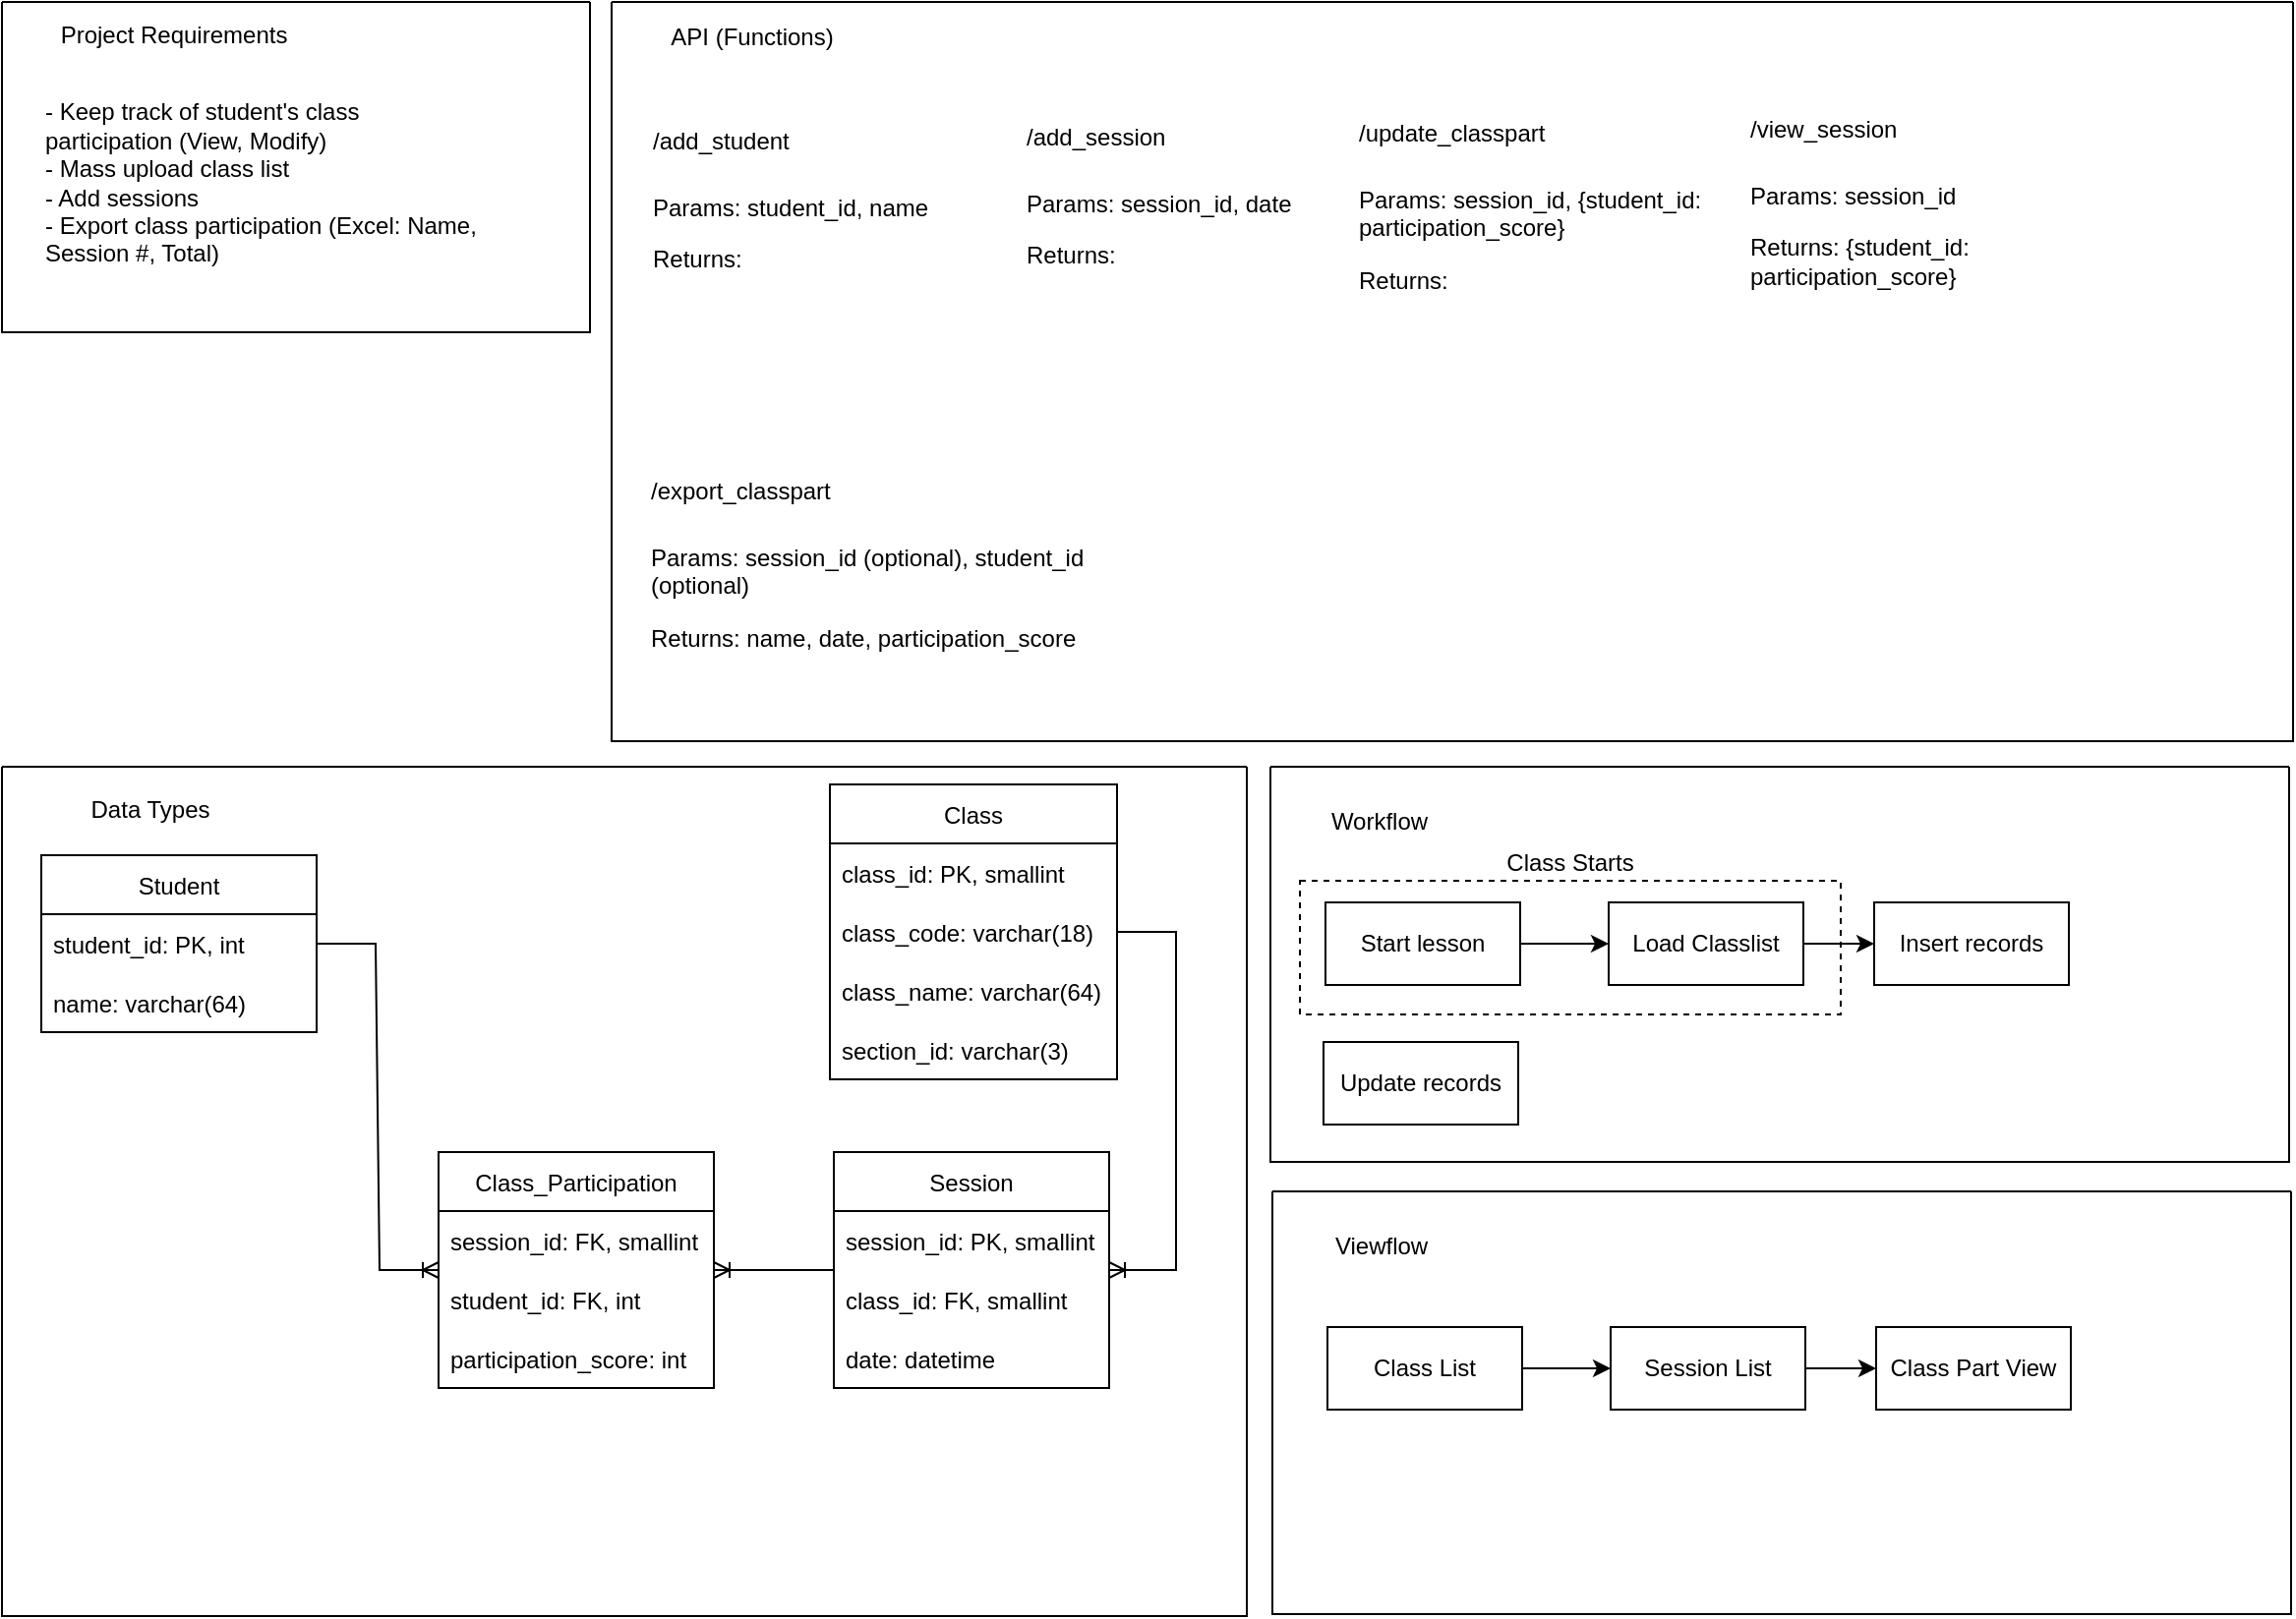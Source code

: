 <mxfile version="20.2.3" type="device"><diagram id="RyZjhJHCGnYHPKNJ1d0_" name="Page-1"><mxGraphModel dx="1422" dy="865" grid="0" gridSize="10" guides="0" tooltips="1" connect="1" arrows="1" fold="1" page="1" pageScale="1" pageWidth="1169" pageHeight="827" math="0" shadow="0"><root><mxCell id="0"/><mxCell id="1" parent="0"/><mxCell id="FG1MMDPN51tZoLvA6LbA-2" value="" style="swimlane;startSize=0;strokeColor=default;" parent="1" vertex="1"><mxGeometry x="3" y="3" width="299" height="168" as="geometry"><mxRectangle x="3" y="3" width="50" height="44" as="alternateBounds"/></mxGeometry></mxCell><mxCell id="FG1MMDPN51tZoLvA6LbA-3" value="Project Requirements" style="text;html=1;align=center;verticalAlign=middle;resizable=0;points=[];autosize=1;strokeColor=none;fillColor=none;" parent="FG1MMDPN51tZoLvA6LbA-2" vertex="1"><mxGeometry x="20" y="4" width="133" height="26" as="geometry"/></mxCell><mxCell id="FG1MMDPN51tZoLvA6LbA-9" value="- Keep track of student's class participation (View, Modify)&lt;br&gt;- Mass upload class list&lt;br&gt;- Add sessions&lt;br&gt;- Export class participation (Excel: Name, Session #, Total)" style="text;html=1;strokeColor=none;fillColor=none;align=left;verticalAlign=middle;whiteSpace=wrap;rounded=0;" parent="FG1MMDPN51tZoLvA6LbA-2" vertex="1"><mxGeometry x="20" y="27" width="229" height="129" as="geometry"/></mxCell><mxCell id="FG1MMDPN51tZoLvA6LbA-10" value="" style="swimlane;startSize=0;strokeColor=default;" parent="1" vertex="1"><mxGeometry x="313" y="3" width="855" height="376" as="geometry"><mxRectangle x="304" y="3" width="50" height="44" as="alternateBounds"/></mxGeometry></mxCell><mxCell id="FG1MMDPN51tZoLvA6LbA-11" value="API (Functions)" style="text;html=1;align=center;verticalAlign=middle;resizable=0;points=[];autosize=1;strokeColor=none;fillColor=none;" parent="FG1MMDPN51tZoLvA6LbA-10" vertex="1"><mxGeometry x="20" y="5" width="101" height="26" as="geometry"/></mxCell><mxCell id="FG1MMDPN51tZoLvA6LbA-12" value="&lt;h1 style=&quot;&quot;&gt;&lt;font style=&quot;font-weight: normal; font-size: 12px;&quot;&gt;/add_student&lt;/font&gt;&lt;/h1&gt;&lt;p style=&quot;&quot;&gt;Params: student_id, name&lt;br&gt;&lt;/p&gt;&lt;p style=&quot;&quot;&gt;Returns:&amp;nbsp;&lt;/p&gt;&lt;p style=&quot;&quot;&gt;&lt;br&gt;&lt;/p&gt;" style="text;html=1;strokeColor=none;fillColor=none;spacing=5;spacingTop=-20;whiteSpace=wrap;overflow=hidden;rounded=0;" parent="FG1MMDPN51tZoLvA6LbA-10" vertex="1"><mxGeometry x="16" y="47" width="190" height="120" as="geometry"/></mxCell><mxCell id="FG1MMDPN51tZoLvA6LbA-13" value="&lt;h1 style=&quot;&quot;&gt;&lt;font style=&quot;font-weight: normal; font-size: 12px;&quot;&gt;/add_session&lt;/font&gt;&lt;/h1&gt;&lt;p style=&quot;&quot;&gt;Params: session_id, date&lt;br&gt;&lt;/p&gt;&lt;p style=&quot;&quot;&gt;Returns:&amp;nbsp;&lt;/p&gt;&lt;p style=&quot;&quot;&gt;&lt;br&gt;&lt;/p&gt;" style="text;html=1;strokeColor=none;fillColor=none;spacing=5;spacingTop=-20;whiteSpace=wrap;overflow=hidden;rounded=0;" parent="FG1MMDPN51tZoLvA6LbA-10" vertex="1"><mxGeometry x="206" y="45" width="190" height="120" as="geometry"/></mxCell><mxCell id="FG1MMDPN51tZoLvA6LbA-15" value="&lt;h1 style=&quot;&quot;&gt;&lt;font style=&quot;font-weight: normal; font-size: 12px;&quot;&gt;/update_classpart&lt;/font&gt;&lt;/h1&gt;&lt;p style=&quot;&quot;&gt;Params: session_id, {student_id: participation_score}&lt;br&gt;&lt;/p&gt;&lt;p style=&quot;&quot;&gt;Returns:&amp;nbsp;&lt;/p&gt;&lt;p style=&quot;&quot;&gt;&lt;br&gt;&lt;/p&gt;" style="text;html=1;strokeColor=none;fillColor=none;spacing=5;spacingTop=-20;whiteSpace=wrap;overflow=hidden;rounded=0;" parent="FG1MMDPN51tZoLvA6LbA-10" vertex="1"><mxGeometry x="375" y="43" width="190" height="120" as="geometry"/></mxCell><mxCell id="FG1MMDPN51tZoLvA6LbA-16" value="&lt;h1 style=&quot;&quot;&gt;&lt;font style=&quot;font-weight: normal; font-size: 12px;&quot;&gt;/view_session&lt;/font&gt;&lt;/h1&gt;&lt;p style=&quot;&quot;&gt;Params: session_id&lt;br&gt;&lt;/p&gt;&lt;p style=&quot;&quot;&gt;Returns: {student_id: participation_score}&lt;/p&gt;&lt;p style=&quot;&quot;&gt;&lt;br&gt;&lt;/p&gt;" style="text;html=1;strokeColor=none;fillColor=none;spacing=5;spacingTop=-20;whiteSpace=wrap;overflow=hidden;rounded=0;" parent="FG1MMDPN51tZoLvA6LbA-10" vertex="1"><mxGeometry x="574" y="41" width="190" height="120" as="geometry"/></mxCell><mxCell id="FG1MMDPN51tZoLvA6LbA-17" value="&lt;h1 style=&quot;&quot;&gt;&lt;font style=&quot;font-weight: normal; font-size: 12px;&quot;&gt;/export_classpart&lt;/font&gt;&lt;/h1&gt;&lt;p style=&quot;&quot;&gt;Params: session_id (optional), student_id (optional)&lt;br&gt;&lt;/p&gt;&lt;p style=&quot;&quot;&gt;Returns: name, date, participation_score&lt;/p&gt;&lt;p style=&quot;&quot;&gt;&lt;br&gt;&lt;/p&gt;" style="text;html=1;strokeColor=none;fillColor=none;spacing=5;spacingTop=-20;whiteSpace=wrap;overflow=hidden;rounded=0;" parent="FG1MMDPN51tZoLvA6LbA-10" vertex="1"><mxGeometry x="15" y="225" width="238" height="120" as="geometry"/></mxCell><mxCell id="FG1MMDPN51tZoLvA6LbA-18" value="" style="swimlane;startSize=0;fontSize=12;strokeColor=default;" parent="1" vertex="1"><mxGeometry x="3" y="392" width="633" height="432" as="geometry"/></mxCell><mxCell id="FG1MMDPN51tZoLvA6LbA-19" value="Data Types" style="text;html=1;align=center;verticalAlign=middle;resizable=0;points=[];autosize=1;strokeColor=none;fillColor=none;" parent="FG1MMDPN51tZoLvA6LbA-18" vertex="1"><mxGeometry x="36" y="9" width="78" height="26" as="geometry"/></mxCell><mxCell id="FG1MMDPN51tZoLvA6LbA-21" value="Student" style="swimlane;fontStyle=0;childLayout=stackLayout;horizontal=1;startSize=30;horizontalStack=0;resizeParent=1;resizeParentMax=0;resizeLast=0;collapsible=1;marginBottom=0;fontSize=12;strokeColor=default;" parent="FG1MMDPN51tZoLvA6LbA-18" vertex="1"><mxGeometry x="20" y="45" width="140" height="90" as="geometry"/></mxCell><mxCell id="FG1MMDPN51tZoLvA6LbA-22" value="student_id: PK, int " style="text;strokeColor=none;fillColor=none;align=left;verticalAlign=middle;spacingLeft=4;spacingRight=4;overflow=hidden;points=[[0,0.5],[1,0.5]];portConstraint=eastwest;rotatable=0;fontSize=12;" parent="FG1MMDPN51tZoLvA6LbA-21" vertex="1"><mxGeometry y="30" width="140" height="30" as="geometry"/></mxCell><mxCell id="FG1MMDPN51tZoLvA6LbA-23" value="name: varchar(64)" style="text;strokeColor=none;fillColor=none;align=left;verticalAlign=middle;spacingLeft=4;spacingRight=4;overflow=hidden;points=[[0,0.5],[1,0.5]];portConstraint=eastwest;rotatable=0;fontSize=12;" parent="FG1MMDPN51tZoLvA6LbA-21" vertex="1"><mxGeometry y="60" width="140" height="30" as="geometry"/></mxCell><mxCell id="FG1MMDPN51tZoLvA6LbA-25" value="Session" style="swimlane;fontStyle=0;childLayout=stackLayout;horizontal=1;startSize=30;horizontalStack=0;resizeParent=1;resizeParentMax=0;resizeLast=0;collapsible=1;marginBottom=0;fontSize=12;strokeColor=default;" parent="FG1MMDPN51tZoLvA6LbA-18" vertex="1"><mxGeometry x="423" y="196" width="140" height="120" as="geometry"/></mxCell><mxCell id="FG1MMDPN51tZoLvA6LbA-26" value="session_id: PK, smallint" style="text;strokeColor=none;fillColor=none;align=left;verticalAlign=middle;spacingLeft=4;spacingRight=4;overflow=hidden;points=[[0,0.5],[1,0.5]];portConstraint=eastwest;rotatable=0;fontSize=12;" parent="FG1MMDPN51tZoLvA6LbA-25" vertex="1"><mxGeometry y="30" width="140" height="30" as="geometry"/></mxCell><mxCell id="GJpfpduzQoJDKjOf684I-7" value="class_id: FK, smallint" style="text;strokeColor=none;fillColor=none;align=left;verticalAlign=middle;spacingLeft=4;spacingRight=4;overflow=hidden;points=[[0,0.5],[1,0.5]];portConstraint=eastwest;rotatable=0;fontSize=12;" parent="FG1MMDPN51tZoLvA6LbA-25" vertex="1"><mxGeometry y="60" width="140" height="30" as="geometry"/></mxCell><mxCell id="FG1MMDPN51tZoLvA6LbA-27" value="date: datetime" style="text;strokeColor=none;fillColor=none;align=left;verticalAlign=middle;spacingLeft=4;spacingRight=4;overflow=hidden;points=[[0,0.5],[1,0.5]];portConstraint=eastwest;rotatable=0;fontSize=12;" parent="FG1MMDPN51tZoLvA6LbA-25" vertex="1"><mxGeometry y="90" width="140" height="30" as="geometry"/></mxCell><mxCell id="FG1MMDPN51tZoLvA6LbA-28" value="Class_Participation" style="swimlane;fontStyle=0;childLayout=stackLayout;horizontal=1;startSize=30;horizontalStack=0;resizeParent=1;resizeParentMax=0;resizeLast=0;collapsible=1;marginBottom=0;fontSize=12;strokeColor=default;" parent="FG1MMDPN51tZoLvA6LbA-18" vertex="1"><mxGeometry x="222" y="196" width="140" height="120" as="geometry"/></mxCell><mxCell id="FG1MMDPN51tZoLvA6LbA-29" value="session_id: FK, smallint" style="text;strokeColor=none;fillColor=none;align=left;verticalAlign=middle;spacingLeft=4;spacingRight=4;overflow=hidden;points=[[0,0.5],[1,0.5]];portConstraint=eastwest;rotatable=0;fontSize=12;" parent="FG1MMDPN51tZoLvA6LbA-28" vertex="1"><mxGeometry y="30" width="140" height="30" as="geometry"/></mxCell><mxCell id="FG1MMDPN51tZoLvA6LbA-30" value="student_id: FK, int" style="text;strokeColor=none;fillColor=none;align=left;verticalAlign=middle;spacingLeft=4;spacingRight=4;overflow=hidden;points=[[0,0.5],[1,0.5]];portConstraint=eastwest;rotatable=0;fontSize=12;" parent="FG1MMDPN51tZoLvA6LbA-28" vertex="1"><mxGeometry y="60" width="140" height="30" as="geometry"/></mxCell><mxCell id="FG1MMDPN51tZoLvA6LbA-31" value="participation_score: int" style="text;strokeColor=none;fillColor=none;align=left;verticalAlign=middle;spacingLeft=4;spacingRight=4;overflow=hidden;points=[[0,0.5],[1,0.5]];portConstraint=eastwest;rotatable=0;fontSize=12;" parent="FG1MMDPN51tZoLvA6LbA-28" vertex="1"><mxGeometry y="90" width="140" height="30" as="geometry"/></mxCell><mxCell id="FG1MMDPN51tZoLvA6LbA-33" value="" style="edgeStyle=entityRelationEdgeStyle;fontSize=12;html=1;endArrow=ERoneToMany;rounded=0;" parent="FG1MMDPN51tZoLvA6LbA-18" source="FG1MMDPN51tZoLvA6LbA-21" target="FG1MMDPN51tZoLvA6LbA-28" edge="1"><mxGeometry width="100" height="100" relative="1" as="geometry"><mxPoint x="216" y="120" as="sourcePoint"/><mxPoint x="316" y="20" as="targetPoint"/></mxGeometry></mxCell><mxCell id="FG1MMDPN51tZoLvA6LbA-34" value="" style="edgeStyle=entityRelationEdgeStyle;fontSize=12;html=1;endArrow=ERoneToMany;rounded=0;" parent="FG1MMDPN51tZoLvA6LbA-18" source="FG1MMDPN51tZoLvA6LbA-25" target="FG1MMDPN51tZoLvA6LbA-28" edge="1"><mxGeometry width="100" height="100" relative="1" as="geometry"><mxPoint x="350" y="66" as="sourcePoint"/><mxPoint x="412" y="232" as="targetPoint"/></mxGeometry></mxCell><mxCell id="GJpfpduzQoJDKjOf684I-1" value="Class" style="swimlane;fontStyle=0;childLayout=stackLayout;horizontal=1;startSize=30;horizontalStack=0;resizeParent=1;resizeParentMax=0;resizeLast=0;collapsible=1;marginBottom=0;" parent="FG1MMDPN51tZoLvA6LbA-18" vertex="1"><mxGeometry x="421" y="9" width="146" height="150" as="geometry"/></mxCell><mxCell id="GJpfpduzQoJDKjOf684I-2" value="class_id: PK, smallint" style="text;strokeColor=none;fillColor=none;align=left;verticalAlign=middle;spacingLeft=4;spacingRight=4;overflow=hidden;points=[[0,0.5],[1,0.5]];portConstraint=eastwest;rotatable=0;" parent="GJpfpduzQoJDKjOf684I-1" vertex="1"><mxGeometry y="30" width="146" height="30" as="geometry"/></mxCell><mxCell id="GJpfpduzQoJDKjOf684I-6" value="class_code: varchar(18)" style="text;strokeColor=none;fillColor=none;align=left;verticalAlign=middle;spacingLeft=4;spacingRight=4;overflow=hidden;points=[[0,0.5],[1,0.5]];portConstraint=eastwest;rotatable=0;" parent="GJpfpduzQoJDKjOf684I-1" vertex="1"><mxGeometry y="60" width="146" height="30" as="geometry"/></mxCell><mxCell id="GJpfpduzQoJDKjOf684I-3" value="class_name: varchar(64)" style="text;strokeColor=none;fillColor=none;align=left;verticalAlign=middle;spacingLeft=4;spacingRight=4;overflow=hidden;points=[[0,0.5],[1,0.5]];portConstraint=eastwest;rotatable=0;" parent="GJpfpduzQoJDKjOf684I-1" vertex="1"><mxGeometry y="90" width="146" height="30" as="geometry"/></mxCell><mxCell id="GJpfpduzQoJDKjOf684I-4" value="section_id: varchar(3)" style="text;strokeColor=none;fillColor=none;align=left;verticalAlign=middle;spacingLeft=4;spacingRight=4;overflow=hidden;points=[[0,0.5],[1,0.5]];portConstraint=eastwest;rotatable=0;" parent="GJpfpduzQoJDKjOf684I-1" vertex="1"><mxGeometry y="120" width="146" height="30" as="geometry"/></mxCell><mxCell id="GJpfpduzQoJDKjOf684I-5" value="" style="edgeStyle=entityRelationEdgeStyle;fontSize=12;html=1;endArrow=ERoneToMany;rounded=0;" parent="FG1MMDPN51tZoLvA6LbA-18" source="GJpfpduzQoJDKjOf684I-1" target="FG1MMDPN51tZoLvA6LbA-25" edge="1"><mxGeometry width="100" height="100" relative="1" as="geometry"><mxPoint x="526" y="336" as="sourcePoint"/><mxPoint x="626" y="236" as="targetPoint"/></mxGeometry></mxCell><mxCell id="_dZiLkHXCgVthqpgEqTs-1" value="" style="swimlane;startSize=0;" parent="1" vertex="1"><mxGeometry x="648" y="392" width="518" height="201" as="geometry"/></mxCell><mxCell id="_dZiLkHXCgVthqpgEqTs-2" value="Workflow" style="text;html=1;align=center;verticalAlign=middle;resizable=0;points=[];autosize=1;strokeColor=none;fillColor=none;" parent="_dZiLkHXCgVthqpgEqTs-1" vertex="1"><mxGeometry x="21" y="15" width="67" height="26" as="geometry"/></mxCell><mxCell id="_dZiLkHXCgVthqpgEqTs-8" style="edgeStyle=orthogonalEdgeStyle;rounded=0;orthogonalLoop=1;jettySize=auto;html=1;exitX=1;exitY=0.5;exitDx=0;exitDy=0;entryX=0;entryY=0.5;entryDx=0;entryDy=0;" parent="_dZiLkHXCgVthqpgEqTs-1" source="_dZiLkHXCgVthqpgEqTs-5" target="_dZiLkHXCgVthqpgEqTs-6" edge="1"><mxGeometry relative="1" as="geometry"/></mxCell><mxCell id="_dZiLkHXCgVthqpgEqTs-5" value="Start lesson" style="rounded=0;whiteSpace=wrap;html=1;" parent="_dZiLkHXCgVthqpgEqTs-1" vertex="1"><mxGeometry x="28" y="69" width="99" height="42" as="geometry"/></mxCell><mxCell id="_dZiLkHXCgVthqpgEqTs-11" style="edgeStyle=orthogonalEdgeStyle;rounded=0;orthogonalLoop=1;jettySize=auto;html=1;exitX=1;exitY=0.5;exitDx=0;exitDy=0;entryX=0;entryY=0.5;entryDx=0;entryDy=0;" parent="_dZiLkHXCgVthqpgEqTs-1" source="_dZiLkHXCgVthqpgEqTs-6" target="_dZiLkHXCgVthqpgEqTs-9" edge="1"><mxGeometry relative="1" as="geometry"/></mxCell><mxCell id="_dZiLkHXCgVthqpgEqTs-6" value="Load Classlist" style="rounded=0;whiteSpace=wrap;html=1;" parent="_dZiLkHXCgVthqpgEqTs-1" vertex="1"><mxGeometry x="172" y="69" width="99" height="42" as="geometry"/></mxCell><mxCell id="_dZiLkHXCgVthqpgEqTs-9" value="Insert records" style="rounded=0;whiteSpace=wrap;html=1;" parent="_dZiLkHXCgVthqpgEqTs-1" vertex="1"><mxGeometry x="307" y="69" width="99" height="42" as="geometry"/></mxCell><mxCell id="_dZiLkHXCgVthqpgEqTs-13" value="Class Starts" style="rounded=0;whiteSpace=wrap;html=1;fillColor=none;labelPosition=center;verticalLabelPosition=top;align=center;verticalAlign=bottom;dashed=1;" parent="_dZiLkHXCgVthqpgEqTs-1" vertex="1"><mxGeometry x="15" y="58" width="275" height="68" as="geometry"/></mxCell><mxCell id="_dZiLkHXCgVthqpgEqTs-15" value="Update records" style="rounded=0;whiteSpace=wrap;html=1;" parent="_dZiLkHXCgVthqpgEqTs-1" vertex="1"><mxGeometry x="27" y="140" width="99" height="42" as="geometry"/></mxCell><mxCell id="9C_mpWjn-KIC1JAx9Tog-1" value="" style="swimlane;startSize=0;" vertex="1" parent="1"><mxGeometry x="649" y="608" width="518" height="215" as="geometry"/></mxCell><mxCell id="9C_mpWjn-KIC1JAx9Tog-2" value="Viewflow" style="text;html=1;align=center;verticalAlign=middle;resizable=0;points=[];autosize=1;strokeColor=none;fillColor=none;" vertex="1" parent="9C_mpWjn-KIC1JAx9Tog-1"><mxGeometry x="22" y="15" width="65" height="26" as="geometry"/></mxCell><mxCell id="9C_mpWjn-KIC1JAx9Tog-3" style="edgeStyle=orthogonalEdgeStyle;rounded=0;orthogonalLoop=1;jettySize=auto;html=1;exitX=1;exitY=0.5;exitDx=0;exitDy=0;entryX=0;entryY=0.5;entryDx=0;entryDy=0;" edge="1" parent="9C_mpWjn-KIC1JAx9Tog-1" source="9C_mpWjn-KIC1JAx9Tog-4" target="9C_mpWjn-KIC1JAx9Tog-6"><mxGeometry relative="1" as="geometry"/></mxCell><mxCell id="9C_mpWjn-KIC1JAx9Tog-4" value="Class List" style="rounded=0;whiteSpace=wrap;html=1;" vertex="1" parent="9C_mpWjn-KIC1JAx9Tog-1"><mxGeometry x="28" y="69" width="99" height="42" as="geometry"/></mxCell><mxCell id="9C_mpWjn-KIC1JAx9Tog-5" style="edgeStyle=orthogonalEdgeStyle;rounded=0;orthogonalLoop=1;jettySize=auto;html=1;exitX=1;exitY=0.5;exitDx=0;exitDy=0;entryX=0;entryY=0.5;entryDx=0;entryDy=0;" edge="1" parent="9C_mpWjn-KIC1JAx9Tog-1" source="9C_mpWjn-KIC1JAx9Tog-6" target="9C_mpWjn-KIC1JAx9Tog-7"><mxGeometry relative="1" as="geometry"/></mxCell><mxCell id="9C_mpWjn-KIC1JAx9Tog-6" value="Session List" style="rounded=0;whiteSpace=wrap;html=1;" vertex="1" parent="9C_mpWjn-KIC1JAx9Tog-1"><mxGeometry x="172" y="69" width="99" height="42" as="geometry"/></mxCell><mxCell id="9C_mpWjn-KIC1JAx9Tog-7" value="Class Part View" style="rounded=0;whiteSpace=wrap;html=1;" vertex="1" parent="9C_mpWjn-KIC1JAx9Tog-1"><mxGeometry x="307" y="69" width="99" height="42" as="geometry"/></mxCell></root></mxGraphModel></diagram></mxfile>